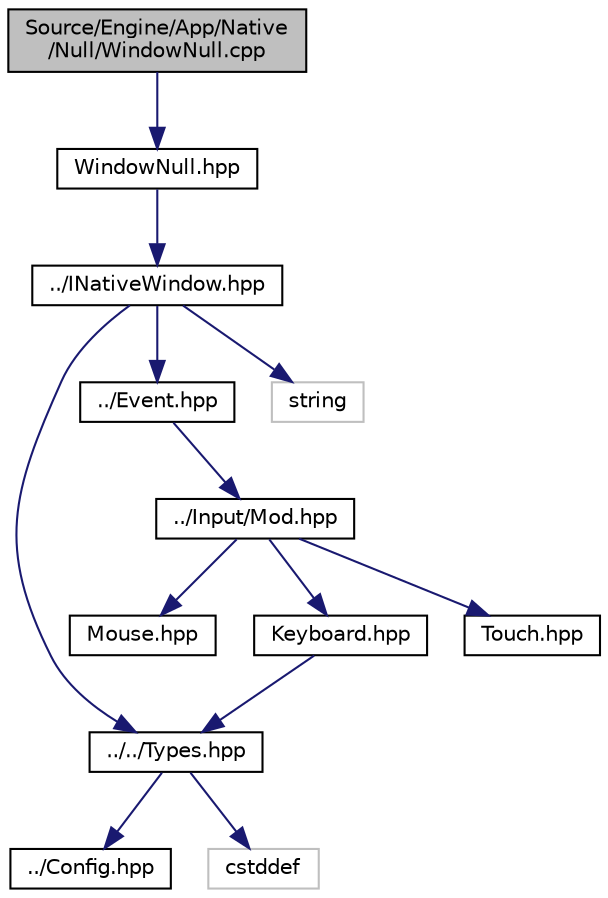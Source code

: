 digraph "Source/Engine/App/Native/Null/WindowNull.cpp"
{
  edge [fontname="Helvetica",fontsize="10",labelfontname="Helvetica",labelfontsize="10"];
  node [fontname="Helvetica",fontsize="10",shape=record];
  Node0 [label="Source/Engine/App/Native\l/Null/WindowNull.cpp",height=0.2,width=0.4,color="black", fillcolor="grey75", style="filled", fontcolor="black"];
  Node0 -> Node1 [color="midnightblue",fontsize="10",style="solid",fontname="Helvetica"];
  Node1 [label="WindowNull.hpp",height=0.2,width=0.4,color="black", fillcolor="white", style="filled",URL="$WindowNull_8hpp.html"];
  Node1 -> Node2 [color="midnightblue",fontsize="10",style="solid",fontname="Helvetica"];
  Node2 [label="../INativeWindow.hpp",height=0.2,width=0.4,color="black", fillcolor="white", style="filled",URL="$INativeWindow_8hpp.html"];
  Node2 -> Node3 [color="midnightblue",fontsize="10",style="solid",fontname="Helvetica"];
  Node3 [label="../../Types.hpp",height=0.2,width=0.4,color="black", fillcolor="white", style="filled",URL="$Types_8hpp.html"];
  Node3 -> Node4 [color="midnightblue",fontsize="10",style="solid",fontname="Helvetica"];
  Node4 [label="../Config.hpp",height=0.2,width=0.4,color="black", fillcolor="white", style="filled",URL="$Config_8hpp.html"];
  Node3 -> Node5 [color="midnightblue",fontsize="10",style="solid",fontname="Helvetica"];
  Node5 [label="cstddef",height=0.2,width=0.4,color="grey75", fillcolor="white", style="filled"];
  Node2 -> Node6 [color="midnightblue",fontsize="10",style="solid",fontname="Helvetica"];
  Node6 [label="../Event.hpp",height=0.2,width=0.4,color="black", fillcolor="white", style="filled",URL="$Event_8hpp.html"];
  Node6 -> Node7 [color="midnightblue",fontsize="10",style="solid",fontname="Helvetica"];
  Node7 [label="../Input/Mod.hpp",height=0.2,width=0.4,color="black", fillcolor="white", style="filled",URL="$Input_2Mod_8hpp.html"];
  Node7 -> Node8 [color="midnightblue",fontsize="10",style="solid",fontname="Helvetica"];
  Node8 [label="Mouse.hpp",height=0.2,width=0.4,color="black", fillcolor="white", style="filled",URL="$Mouse_8hpp.html"];
  Node7 -> Node9 [color="midnightblue",fontsize="10",style="solid",fontname="Helvetica"];
  Node9 [label="Keyboard.hpp",height=0.2,width=0.4,color="black", fillcolor="white", style="filled",URL="$Keyboard_8hpp.html"];
  Node9 -> Node3 [color="midnightblue",fontsize="10",style="solid",fontname="Helvetica"];
  Node7 -> Node10 [color="midnightblue",fontsize="10",style="solid",fontname="Helvetica"];
  Node10 [label="Touch.hpp",height=0.2,width=0.4,color="black", fillcolor="white", style="filled",URL="$Touch_8hpp.html"];
  Node2 -> Node11 [color="midnightblue",fontsize="10",style="solid",fontname="Helvetica"];
  Node11 [label="string",height=0.2,width=0.4,color="grey75", fillcolor="white", style="filled"];
}
